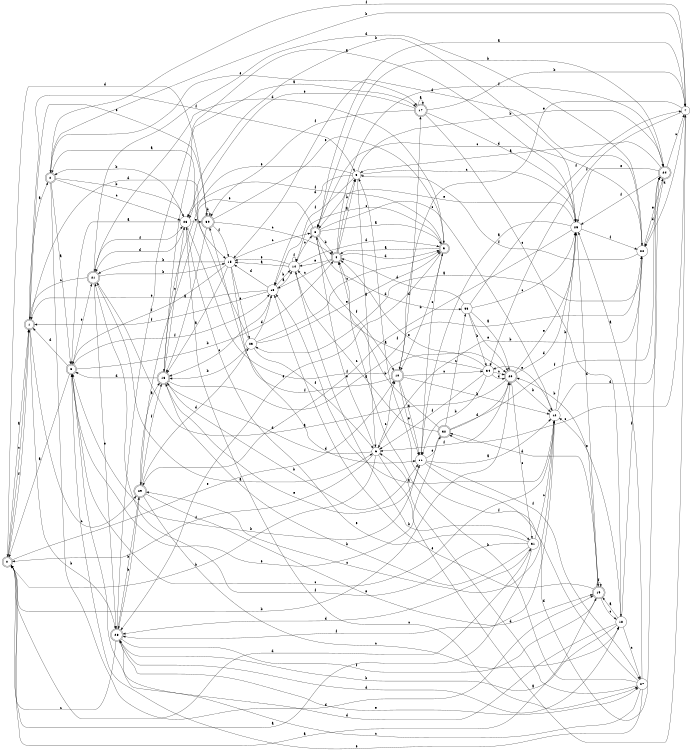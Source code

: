 digraph n28_2 {
__start0 [label="" shape="none"];

rankdir=LR;
size="8,5";

s0 [style="rounded,filled", color="black", fillcolor="white" shape="doublecircle", label="0"];
s1 [style="rounded,filled", color="black", fillcolor="white" shape="doublecircle", label="1"];
s2 [style="rounded,filled", color="black", fillcolor="white" shape="doublecircle", label="2"];
s3 [style="rounded,filled", color="black", fillcolor="white" shape="doublecircle", label="3"];
s4 [style="rounded,filled", color="black", fillcolor="white" shape="doublecircle", label="4"];
s5 [style="filled", color="black", fillcolor="white" shape="circle", label="5"];
s6 [style="filled", color="black", fillcolor="white" shape="circle", label="6"];
s7 [style="filled", color="black", fillcolor="white" shape="circle", label="7"];
s8 [style="rounded,filled", color="black", fillcolor="white" shape="doublecircle", label="8"];
s9 [style="rounded,filled", color="black", fillcolor="white" shape="doublecircle", label="9"];
s10 [style="rounded,filled", color="black", fillcolor="white" shape="doublecircle", label="10"];
s11 [style="filled", color="black", fillcolor="white" shape="circle", label="11"];
s12 [style="filled", color="black", fillcolor="white" shape="circle", label="12"];
s13 [style="filled", color="black", fillcolor="white" shape="circle", label="13"];
s14 [style="filled", color="black", fillcolor="white" shape="circle", label="14"];
s15 [style="filled", color="black", fillcolor="white" shape="circle", label="15"];
s16 [style="rounded,filled", color="black", fillcolor="white" shape="doublecircle", label="16"];
s17 [style="rounded,filled", color="black", fillcolor="white" shape="doublecircle", label="17"];
s18 [style="filled", color="black", fillcolor="white" shape="circle", label="18"];
s19 [style="rounded,filled", color="black", fillcolor="white" shape="doublecircle", label="19"];
s20 [style="rounded,filled", color="black", fillcolor="white" shape="doublecircle", label="20"];
s21 [style="rounded,filled", color="black", fillcolor="white" shape="doublecircle", label="21"];
s22 [style="filled", color="black", fillcolor="white" shape="circle", label="22"];
s23 [style="filled", color="black", fillcolor="white" shape="circle", label="23"];
s24 [style="rounded,filled", color="black", fillcolor="white" shape="doublecircle", label="24"];
s25 [style="filled", color="black", fillcolor="white" shape="circle", label="25"];
s26 [style="filled", color="black", fillcolor="white" shape="circle", label="26"];
s27 [style="filled", color="black", fillcolor="white" shape="circle", label="27"];
s28 [style="rounded,filled", color="black", fillcolor="white" shape="doublecircle", label="28"];
s29 [style="rounded,filled", color="black", fillcolor="white" shape="doublecircle", label="29"];
s30 [style="rounded,filled", color="black", fillcolor="white" shape="doublecircle", label="30"];
s31 [style="filled", color="black", fillcolor="white" shape="circle", label="31"];
s32 [style="rounded,filled", color="black", fillcolor="white" shape="doublecircle", label="32"];
s33 [style="filled", color="black", fillcolor="white" shape="circle", label="33"];
s34 [style="filled", color="black", fillcolor="white" shape="circle", label="34"];
s0 -> s1 [label="a"];
s0 -> s20 [label="b"];
s0 -> s1 [label="c"];
s0 -> s31 [label="d"];
s0 -> s10 [label="e"];
s0 -> s1 [label="f"];
s1 -> s2 [label="a"];
s1 -> s28 [label="b"];
s1 -> s29 [label="c"];
s1 -> s15 [label="d"];
s1 -> s30 [label="e"];
s1 -> s5 [label="f"];
s2 -> s3 [label="a"];
s2 -> s26 [label="b"];
s2 -> s26 [label="c"];
s2 -> s19 [label="d"];
s2 -> s17 [label="e"];
s2 -> s7 [label="f"];
s3 -> s0 [label="a"];
s3 -> s4 [label="b"];
s3 -> s12 [label="c"];
s3 -> s1 [label="d"];
s3 -> s21 [label="e"];
s3 -> s13 [label="f"];
s4 -> s5 [label="a"];
s4 -> s5 [label="b"];
s4 -> s13 [label="c"];
s4 -> s9 [label="d"];
s4 -> s14 [label="e"];
s4 -> s24 [label="f"];
s5 -> s6 [label="a"];
s5 -> s24 [label="b"];
s5 -> s25 [label="c"];
s5 -> s13 [label="d"];
s5 -> s16 [label="e"];
s5 -> s13 [label="f"];
s6 -> s7 [label="a"];
s6 -> s0 [label="b"];
s6 -> s10 [label="c"];
s6 -> s16 [label="d"];
s6 -> s8 [label="e"];
s6 -> s0 [label="f"];
s7 -> s8 [label="a"];
s7 -> s2 [label="b"];
s7 -> s32 [label="c"];
s7 -> s22 [label="d"];
s7 -> s10 [label="e"];
s7 -> s34 [label="f"];
s8 -> s9 [label="a"];
s8 -> s4 [label="b"];
s8 -> s12 [label="c"];
s8 -> s33 [label="d"];
s8 -> s29 [label="e"];
s8 -> s10 [label="f"];
s9 -> s4 [label="a"];
s9 -> s10 [label="b"];
s9 -> s14 [label="c"];
s9 -> s21 [label="d"];
s9 -> s28 [label="e"];
s9 -> s26 [label="f"];
s10 -> s11 [label="a"];
s10 -> s12 [label="b"];
s10 -> s34 [label="c"];
s10 -> s17 [label="d"];
s10 -> s11 [label="e"];
s10 -> s30 [label="f"];
s11 -> s12 [label="a"];
s11 -> s3 [label="b"];
s11 -> s9 [label="c"];
s11 -> s24 [label="d"];
s11 -> s32 [label="e"];
s11 -> s27 [label="f"];
s12 -> s13 [label="a"];
s12 -> s25 [label="b"];
s12 -> s29 [label="c"];
s12 -> s24 [label="d"];
s12 -> s34 [label="e"];
s12 -> s28 [label="f"];
s13 -> s14 [label="a"];
s13 -> s14 [label="b"];
s13 -> s16 [label="c"];
s13 -> s15 [label="d"];
s13 -> s1 [label="e"];
s13 -> s1 [label="f"];
s14 -> s15 [label="a"];
s14 -> s31 [label="b"];
s14 -> s8 [label="c"];
s14 -> s9 [label="d"];
s14 -> s15 [label="e"];
s14 -> s14 [label="f"];
s15 -> s16 [label="a"];
s15 -> s21 [label="b"];
s15 -> s8 [label="c"];
s15 -> s11 [label="d"];
s15 -> s23 [label="e"];
s15 -> s3 [label="f"];
s16 -> s17 [label="a"];
s16 -> s11 [label="b"];
s16 -> s26 [label="c"];
s16 -> s3 [label="d"];
s16 -> s11 [label="e"];
s16 -> s22 [label="f"];
s17 -> s17 [label="a"];
s17 -> s7 [label="b"];
s17 -> s18 [label="c"];
s17 -> s25 [label="d"];
s17 -> s26 [label="e"];
s17 -> s30 [label="f"];
s18 -> s19 [label="a"];
s18 -> s28 [label="b"];
s18 -> s27 [label="c"];
s18 -> s3 [label="d"];
s18 -> s12 [label="e"];
s18 -> s22 [label="f"];
s19 -> s0 [label="a"];
s19 -> s20 [label="b"];
s19 -> s18 [label="c"];
s19 -> s32 [label="d"];
s19 -> s13 [label="e"];
s19 -> s19 [label="f"];
s20 -> s21 [label="a"];
s20 -> s12 [label="b"];
s20 -> s31 [label="c"];
s20 -> s25 [label="d"];
s20 -> s25 [label="e"];
s20 -> s6 [label="f"];
s21 -> s6 [label="a"];
s21 -> s15 [label="b"];
s21 -> s1 [label="c"];
s21 -> s22 [label="d"];
s21 -> s28 [label="e"];
s21 -> s26 [label="f"];
s22 -> s23 [label="a"];
s22 -> s6 [label="b"];
s22 -> s8 [label="c"];
s22 -> s15 [label="d"];
s22 -> s24 [label="e"];
s22 -> s5 [label="f"];
s23 -> s2 [label="a"];
s23 -> s16 [label="b"];
s23 -> s9 [label="c"];
s23 -> s13 [label="d"];
s23 -> s9 [label="e"];
s23 -> s6 [label="f"];
s24 -> s5 [label="a"];
s24 -> s8 [label="b"];
s24 -> s7 [label="c"];
s24 -> s22 [label="d"];
s24 -> s25 [label="e"];
s24 -> s25 [label="f"];
s25 -> s11 [label="a"];
s25 -> s26 [label="b"];
s25 -> s29 [label="c"];
s25 -> s19 [label="d"];
s25 -> s8 [label="e"];
s25 -> s22 [label="f"];
s26 -> s3 [label="a"];
s26 -> s2 [label="b"];
s26 -> s27 [label="c"];
s26 -> s21 [label="d"];
s26 -> s30 [label="e"];
s26 -> s20 [label="f"];
s27 -> s25 [label="a"];
s27 -> s4 [label="b"];
s27 -> s28 [label="c"];
s27 -> s6 [label="d"];
s27 -> s3 [label="e"];
s27 -> s5 [label="f"];
s28 -> s25 [label="a"];
s28 -> s29 [label="b"];
s28 -> s0 [label="c"];
s28 -> s18 [label="d"];
s28 -> s27 [label="e"];
s28 -> s19 [label="f"];
s29 -> s16 [label="a"];
s29 -> s28 [label="b"];
s29 -> s18 [label="c"];
s29 -> s23 [label="d"];
s29 -> s19 [label="e"];
s29 -> s16 [label="f"];
s30 -> s16 [label="a"];
s30 -> s30 [label="b"];
s30 -> s4 [label="c"];
s30 -> s0 [label="d"];
s30 -> s9 [label="e"];
s30 -> s15 [label="f"];
s31 -> s0 [label="a"];
s31 -> s16 [label="b"];
s31 -> s12 [label="c"];
s31 -> s28 [label="d"];
s31 -> s26 [label="e"];
s31 -> s21 [label="f"];
s32 -> s14 [label="a"];
s32 -> s4 [label="b"];
s32 -> s33 [label="c"];
s32 -> s20 [label="d"];
s32 -> s3 [label="e"];
s32 -> s24 [label="f"];
s33 -> s20 [label="a"];
s33 -> s34 [label="b"];
s33 -> s25 [label="c"];
s33 -> s4 [label="d"];
s33 -> s20 [label="e"];
s33 -> s7 [label="f"];
s34 -> s14 [label="a"];
s34 -> s11 [label="b"];
s34 -> s20 [label="c"];
s34 -> s20 [label="d"];
s34 -> s4 [label="e"];
s34 -> s6 [label="f"];

}